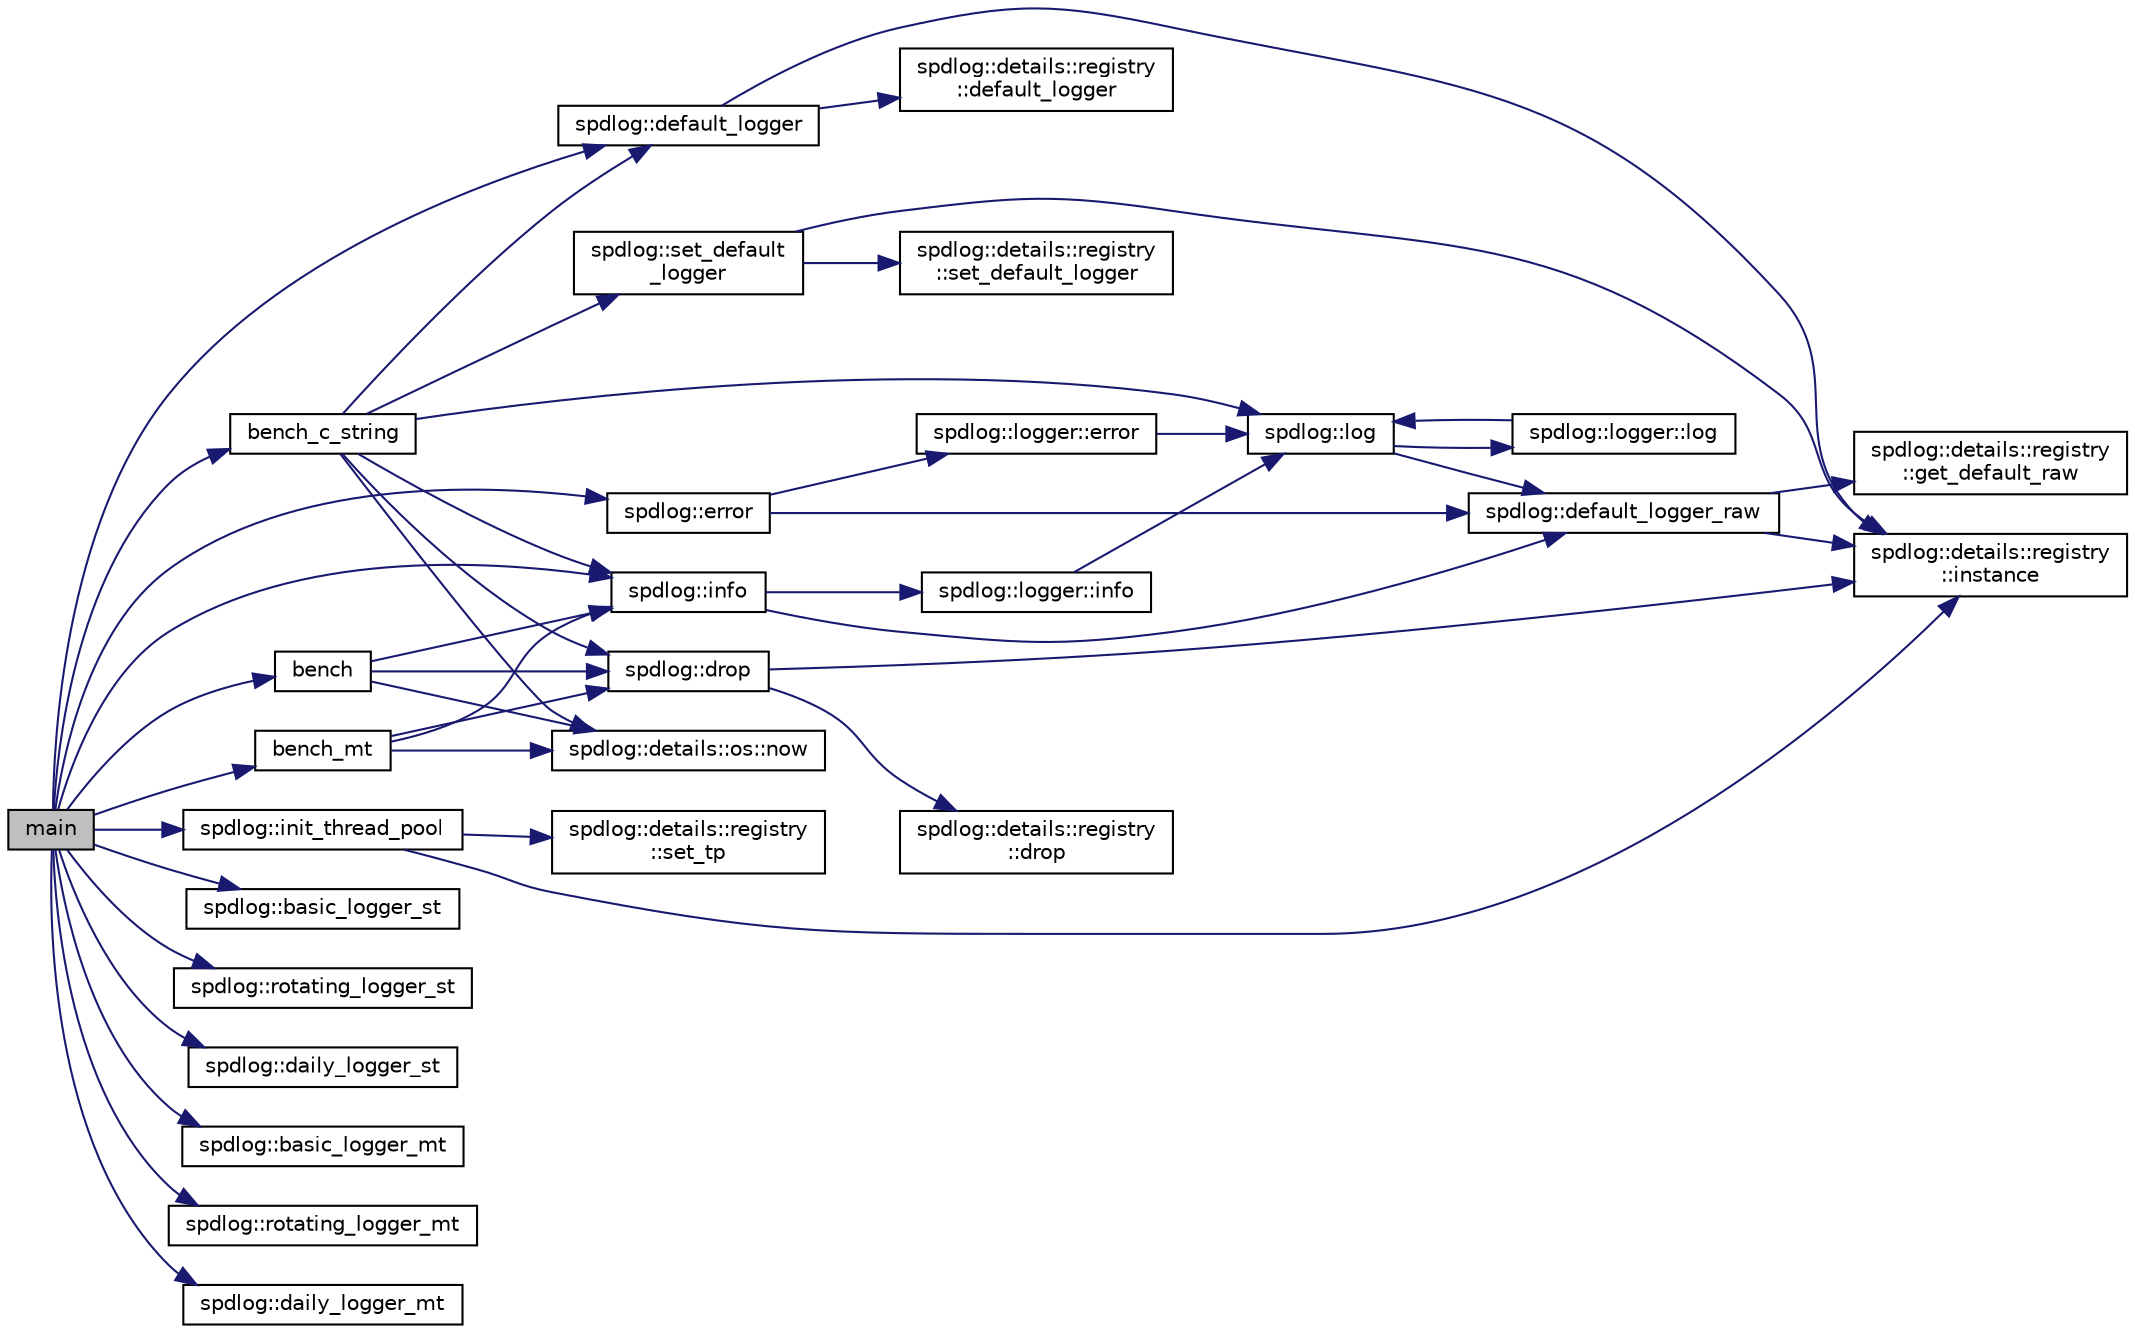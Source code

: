 digraph "main"
{
  edge [fontname="Helvetica",fontsize="10",labelfontname="Helvetica",labelfontsize="10"];
  node [fontname="Helvetica",fontsize="10",shape=record];
  rankdir="LR";
  Node1 [label="main",height=0.2,width=0.4,color="black", fillcolor="grey75", style="filled" fontcolor="black"];
  Node1 -> Node2 [color="midnightblue",fontsize="10",style="solid",fontname="Helvetica"];
  Node2 [label="spdlog::default_logger",height=0.2,width=0.4,color="black", fillcolor="white", style="filled",URL="$namespacespdlog.html#a9e6a16853c325306188a7f6f642eba94"];
  Node2 -> Node3 [color="midnightblue",fontsize="10",style="solid",fontname="Helvetica"];
  Node3 [label="spdlog::details::registry\l::instance",height=0.2,width=0.4,color="black", fillcolor="white", style="filled",URL="$classspdlog_1_1details_1_1registry.html#a58a1bbb352f751f6b729bc57bfadd6be"];
  Node2 -> Node4 [color="midnightblue",fontsize="10",style="solid",fontname="Helvetica"];
  Node4 [label="spdlog::details::registry\l::default_logger",height=0.2,width=0.4,color="black", fillcolor="white", style="filled",URL="$classspdlog_1_1details_1_1registry.html#af6c1f16e0433b6400aef5219fa1b81ea"];
  Node1 -> Node5 [color="midnightblue",fontsize="10",style="solid",fontname="Helvetica"];
  Node5 [label="spdlog::info",height=0.2,width=0.4,color="black", fillcolor="white", style="filled",URL="$namespacespdlog.html#aa28eab0ad170c43b6624bf698a12a1d2"];
  Node5 -> Node6 [color="midnightblue",fontsize="10",style="solid",fontname="Helvetica"];
  Node6 [label="spdlog::default_logger_raw",height=0.2,width=0.4,color="black", fillcolor="white", style="filled",URL="$namespacespdlog.html#a2c623c9fadba3efc09b48dac8a3990be"];
  Node6 -> Node3 [color="midnightblue",fontsize="10",style="solid",fontname="Helvetica"];
  Node6 -> Node7 [color="midnightblue",fontsize="10",style="solid",fontname="Helvetica"];
  Node7 [label="spdlog::details::registry\l::get_default_raw",height=0.2,width=0.4,color="black", fillcolor="white", style="filled",URL="$classspdlog_1_1details_1_1registry.html#a1fd3bc96c2a7be1af1841f5980cd5f4c"];
  Node5 -> Node8 [color="midnightblue",fontsize="10",style="solid",fontname="Helvetica"];
  Node8 [label="spdlog::logger::info",height=0.2,width=0.4,color="black", fillcolor="white", style="filled",URL="$classspdlog_1_1logger.html#ab9862f48bf0a87b8f3532d36d404235a"];
  Node8 -> Node9 [color="midnightblue",fontsize="10",style="solid",fontname="Helvetica"];
  Node9 [label="spdlog::log",height=0.2,width=0.4,color="black", fillcolor="white", style="filled",URL="$namespacespdlog.html#a097f7ede3465a0c9cb7e4d8bfa99bd54"];
  Node9 -> Node6 [color="midnightblue",fontsize="10",style="solid",fontname="Helvetica"];
  Node9 -> Node10 [color="midnightblue",fontsize="10",style="solid",fontname="Helvetica"];
  Node10 [label="spdlog::logger::log",height=0.2,width=0.4,color="black", fillcolor="white", style="filled",URL="$classspdlog_1_1logger.html#a5149c7b8c1ac8aeedbeba779b0e0cfb7"];
  Node10 -> Node9 [color="midnightblue",fontsize="10",style="solid",fontname="Helvetica"];
  Node1 -> Node11 [color="midnightblue",fontsize="10",style="solid",fontname="Helvetica"];
  Node11 [label="spdlog::basic_logger_st",height=0.2,width=0.4,color="black", fillcolor="white", style="filled",URL="$namespacespdlog.html#abc9cd0646191cc0b295b6e50367b22b7"];
  Node1 -> Node12 [color="midnightblue",fontsize="10",style="solid",fontname="Helvetica"];
  Node12 [label="bench",height=0.2,width=0.4,color="black", fillcolor="white", style="filled",URL="$bench_8cpp.html#a7319bfe51ec9511b35f5c12e521065f6"];
  Node12 -> Node13 [color="midnightblue",fontsize="10",style="solid",fontname="Helvetica"];
  Node13 [label="spdlog::details::os::now",height=0.2,width=0.4,color="black", fillcolor="white", style="filled",URL="$namespacespdlog_1_1details_1_1os.html#ab86a7d9f1495a0edae71ce647bae6a66"];
  Node12 -> Node5 [color="midnightblue",fontsize="10",style="solid",fontname="Helvetica"];
  Node12 -> Node14 [color="midnightblue",fontsize="10",style="solid",fontname="Helvetica"];
  Node14 [label="spdlog::drop",height=0.2,width=0.4,color="black", fillcolor="white", style="filled",URL="$namespacespdlog.html#af2ec5792fb30798cf285da36cb5c9377"];
  Node14 -> Node3 [color="midnightblue",fontsize="10",style="solid",fontname="Helvetica"];
  Node14 -> Node15 [color="midnightblue",fontsize="10",style="solid",fontname="Helvetica"];
  Node15 [label="spdlog::details::registry\l::drop",height=0.2,width=0.4,color="black", fillcolor="white", style="filled",URL="$classspdlog_1_1details_1_1registry.html#a21f513aa5a7da6a21fe35a5077b2db74"];
  Node1 -> Node16 [color="midnightblue",fontsize="10",style="solid",fontname="Helvetica"];
  Node16 [label="spdlog::rotating_logger_st",height=0.2,width=0.4,color="black", fillcolor="white", style="filled",URL="$namespacespdlog.html#aa94a9f4d699643b6cdecf107ec5340d6"];
  Node1 -> Node17 [color="midnightblue",fontsize="10",style="solid",fontname="Helvetica"];
  Node17 [label="spdlog::daily_logger_st",height=0.2,width=0.4,color="black", fillcolor="white", style="filled",URL="$namespacespdlog.html#a887beb44c55ef32f4bc62fa16451c77e"];
  Node1 -> Node18 [color="midnightblue",fontsize="10",style="solid",fontname="Helvetica"];
  Node18 [label="bench_c_string",height=0.2,width=0.4,color="black", fillcolor="white", style="filled",URL="$bench_8cpp.html#ad44a71c1b1a49867d117d367fd476e94"];
  Node18 -> Node2 [color="midnightblue",fontsize="10",style="solid",fontname="Helvetica"];
  Node18 -> Node19 [color="midnightblue",fontsize="10",style="solid",fontname="Helvetica"];
  Node19 [label="spdlog::set_default\l_logger",height=0.2,width=0.4,color="black", fillcolor="white", style="filled",URL="$namespacespdlog.html#ab8a13bd805e706298e1e396ee5ac93bb"];
  Node19 -> Node3 [color="midnightblue",fontsize="10",style="solid",fontname="Helvetica"];
  Node19 -> Node20 [color="midnightblue",fontsize="10",style="solid",fontname="Helvetica"];
  Node20 [label="spdlog::details::registry\l::set_default_logger",height=0.2,width=0.4,color="black", fillcolor="white", style="filled",URL="$classspdlog_1_1details_1_1registry.html#ae2a45628046a1d0cd3f8de81a5556acb"];
  Node18 -> Node13 [color="midnightblue",fontsize="10",style="solid",fontname="Helvetica"];
  Node18 -> Node9 [color="midnightblue",fontsize="10",style="solid",fontname="Helvetica"];
  Node18 -> Node14 [color="midnightblue",fontsize="10",style="solid",fontname="Helvetica"];
  Node18 -> Node5 [color="midnightblue",fontsize="10",style="solid",fontname="Helvetica"];
  Node1 -> Node21 [color="midnightblue",fontsize="10",style="solid",fontname="Helvetica"];
  Node21 [label="spdlog::basic_logger_mt",height=0.2,width=0.4,color="black", fillcolor="white", style="filled",URL="$namespacespdlog.html#abd73a6177edaccb77048bf47e3f8ad23"];
  Node1 -> Node22 [color="midnightblue",fontsize="10",style="solid",fontname="Helvetica"];
  Node22 [label="bench_mt",height=0.2,width=0.4,color="black", fillcolor="white", style="filled",URL="$bench_8cpp.html#a87be032cecc2ffc9b5fe137148fa2b1a"];
  Node22 -> Node13 [color="midnightblue",fontsize="10",style="solid",fontname="Helvetica"];
  Node22 -> Node5 [color="midnightblue",fontsize="10",style="solid",fontname="Helvetica"];
  Node22 -> Node14 [color="midnightblue",fontsize="10",style="solid",fontname="Helvetica"];
  Node1 -> Node23 [color="midnightblue",fontsize="10",style="solid",fontname="Helvetica"];
  Node23 [label="spdlog::rotating_logger_mt",height=0.2,width=0.4,color="black", fillcolor="white", style="filled",URL="$namespacespdlog.html#a42401c73c1dede7000852f7229b7aa9c"];
  Node1 -> Node24 [color="midnightblue",fontsize="10",style="solid",fontname="Helvetica"];
  Node24 [label="spdlog::daily_logger_mt",height=0.2,width=0.4,color="black", fillcolor="white", style="filled",URL="$namespacespdlog.html#aeab720351e32788bc6cdf8ada42b0f1f"];
  Node1 -> Node25 [color="midnightblue",fontsize="10",style="solid",fontname="Helvetica"];
  Node25 [label="spdlog::init_thread_pool",height=0.2,width=0.4,color="black", fillcolor="white", style="filled",URL="$namespacespdlog.html#a17a4d95759b4076827905fd8f6b10d36"];
  Node25 -> Node3 [color="midnightblue",fontsize="10",style="solid",fontname="Helvetica"];
  Node25 -> Node26 [color="midnightblue",fontsize="10",style="solid",fontname="Helvetica"];
  Node26 [label="spdlog::details::registry\l::set_tp",height=0.2,width=0.4,color="black", fillcolor="white", style="filled",URL="$classspdlog_1_1details_1_1registry.html#aa5503db04a70a06f97e7c1218aa8cbe2"];
  Node1 -> Node27 [color="midnightblue",fontsize="10",style="solid",fontname="Helvetica"];
  Node27 [label="spdlog::error",height=0.2,width=0.4,color="black", fillcolor="white", style="filled",URL="$namespacespdlog.html#a5c40a7d8c55fca2ffc801aabaf131515"];
  Node27 -> Node6 [color="midnightblue",fontsize="10",style="solid",fontname="Helvetica"];
  Node27 -> Node28 [color="midnightblue",fontsize="10",style="solid",fontname="Helvetica"];
  Node28 [label="spdlog::logger::error",height=0.2,width=0.4,color="black", fillcolor="white", style="filled",URL="$classspdlog_1_1logger.html#a0ffb0e950bd4ed068ee8a29e83efd304"];
  Node28 -> Node9 [color="midnightblue",fontsize="10",style="solid",fontname="Helvetica"];
}
